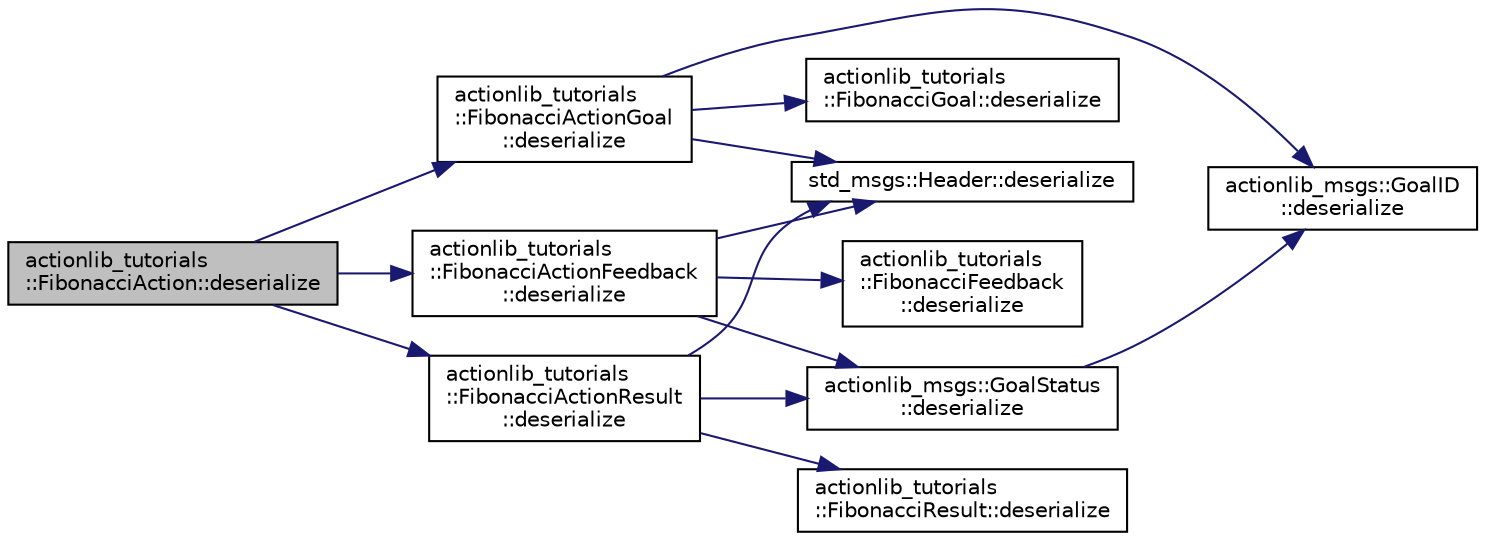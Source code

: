 digraph "actionlib_tutorials::FibonacciAction::deserialize"
{
  edge [fontname="Helvetica",fontsize="10",labelfontname="Helvetica",labelfontsize="10"];
  node [fontname="Helvetica",fontsize="10",shape=record];
  rankdir="LR";
  Node1 [label="actionlib_tutorials\l::FibonacciAction::deserialize",height=0.2,width=0.4,color="black", fillcolor="grey75", style="filled" fontcolor="black"];
  Node1 -> Node2 [color="midnightblue",fontsize="10",style="solid",fontname="Helvetica"];
  Node2 [label="actionlib_tutorials\l::FibonacciActionGoal\l::deserialize",height=0.2,width=0.4,color="black", fillcolor="white", style="filled",URL="$classactionlib__tutorials_1_1_fibonacci_action_goal.html#a376d19fbee2c371f2d15f73dfa679eed"];
  Node2 -> Node3 [color="midnightblue",fontsize="10",style="solid",fontname="Helvetica"];
  Node3 [label="std_msgs::Header::deserialize",height=0.2,width=0.4,color="black", fillcolor="white", style="filled",URL="$classstd__msgs_1_1_header.html#a077354cf11d752b6f4fc7c437ec29ac2"];
  Node2 -> Node4 [color="midnightblue",fontsize="10",style="solid",fontname="Helvetica"];
  Node4 [label="actionlib_msgs::GoalID\l::deserialize",height=0.2,width=0.4,color="black", fillcolor="white", style="filled",URL="$classactionlib__msgs_1_1_goal_i_d.html#a34c08058b4c88f0e723307611d57d838"];
  Node2 -> Node5 [color="midnightblue",fontsize="10",style="solid",fontname="Helvetica"];
  Node5 [label="actionlib_tutorials\l::FibonacciGoal::deserialize",height=0.2,width=0.4,color="black", fillcolor="white", style="filled",URL="$classactionlib__tutorials_1_1_fibonacci_goal.html#a5cc443597e87722ac236a04eb8aab2d4"];
  Node1 -> Node6 [color="midnightblue",fontsize="10",style="solid",fontname="Helvetica"];
  Node6 [label="actionlib_tutorials\l::FibonacciActionResult\l::deserialize",height=0.2,width=0.4,color="black", fillcolor="white", style="filled",URL="$classactionlib__tutorials_1_1_fibonacci_action_result.html#ac57389dfba12cf13e6b1574888596bb9"];
  Node6 -> Node3 [color="midnightblue",fontsize="10",style="solid",fontname="Helvetica"];
  Node6 -> Node7 [color="midnightblue",fontsize="10",style="solid",fontname="Helvetica"];
  Node7 [label="actionlib_msgs::GoalStatus\l::deserialize",height=0.2,width=0.4,color="black", fillcolor="white", style="filled",URL="$classactionlib__msgs_1_1_goal_status.html#aa8f8d2d456fd3dca1f6a801679bf895d"];
  Node7 -> Node4 [color="midnightblue",fontsize="10",style="solid",fontname="Helvetica"];
  Node6 -> Node8 [color="midnightblue",fontsize="10",style="solid",fontname="Helvetica"];
  Node8 [label="actionlib_tutorials\l::FibonacciResult::deserialize",height=0.2,width=0.4,color="black", fillcolor="white", style="filled",URL="$classactionlib__tutorials_1_1_fibonacci_result.html#a24b4ebf88efc87bb3d79fdd25da67668"];
  Node1 -> Node9 [color="midnightblue",fontsize="10",style="solid",fontname="Helvetica"];
  Node9 [label="actionlib_tutorials\l::FibonacciActionFeedback\l::deserialize",height=0.2,width=0.4,color="black", fillcolor="white", style="filled",URL="$classactionlib__tutorials_1_1_fibonacci_action_feedback.html#ab2bc1aaa1863d3e107eb9aa70e1a7bee"];
  Node9 -> Node3 [color="midnightblue",fontsize="10",style="solid",fontname="Helvetica"];
  Node9 -> Node7 [color="midnightblue",fontsize="10",style="solid",fontname="Helvetica"];
  Node9 -> Node10 [color="midnightblue",fontsize="10",style="solid",fontname="Helvetica"];
  Node10 [label="actionlib_tutorials\l::FibonacciFeedback\l::deserialize",height=0.2,width=0.4,color="black", fillcolor="white", style="filled",URL="$classactionlib__tutorials_1_1_fibonacci_feedback.html#ad87d493e6e2a59ecbc575db226897135"];
}
